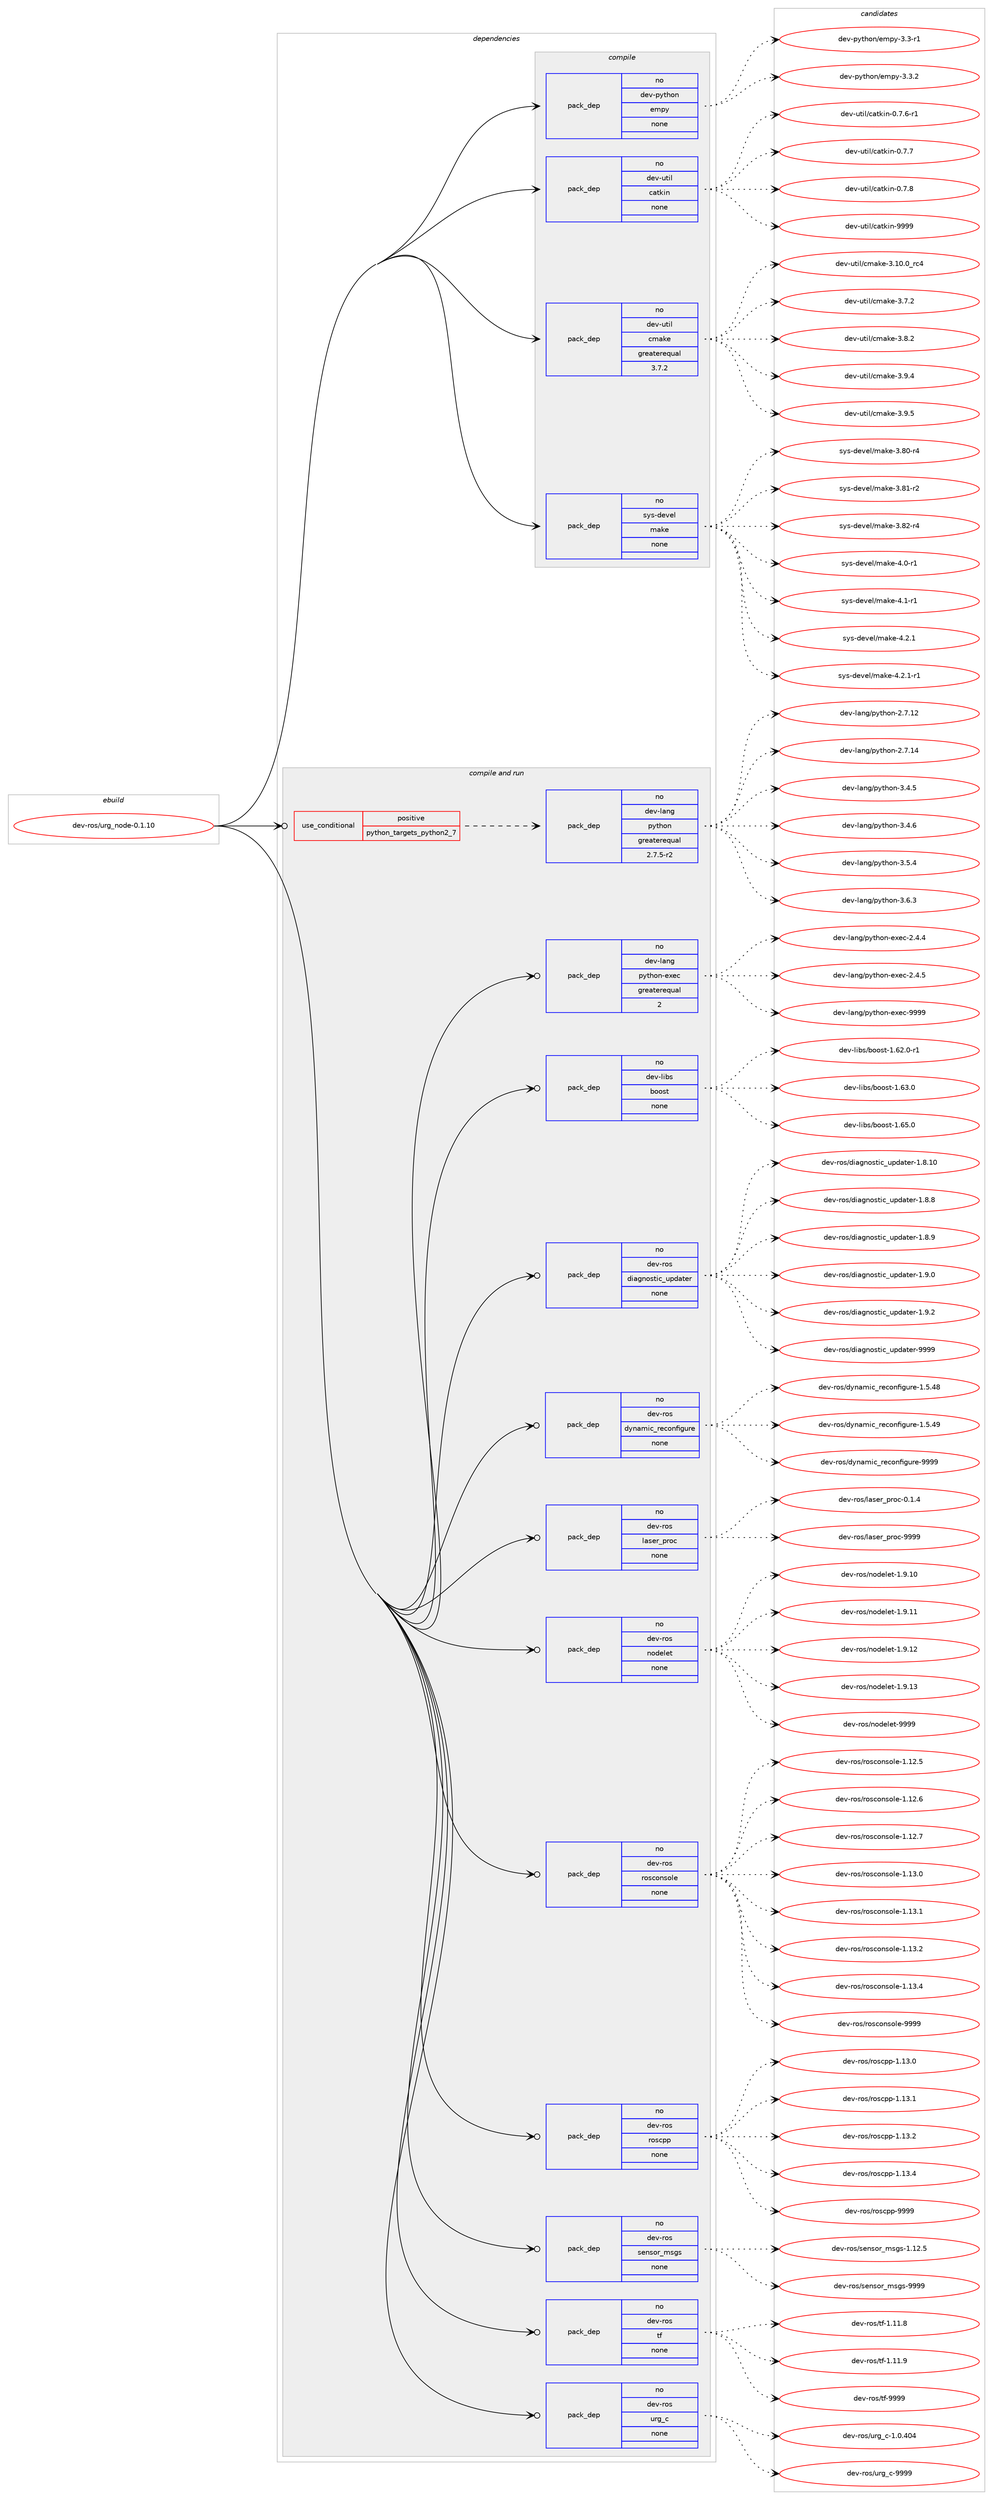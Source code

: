 digraph prolog {

# *************
# Graph options
# *************

newrank=true;
concentrate=true;
compound=true;
graph [rankdir=LR,fontname=Helvetica,fontsize=10,ranksep=1.5];#, ranksep=2.5, nodesep=0.2];
edge  [arrowhead=vee];
node  [fontname=Helvetica,fontsize=10];

# **********
# The ebuild
# **********

subgraph cluster_leftcol {
color=gray;
rank=same;
label=<<i>ebuild</i>>;
id [label="dev-ros/urg_node-0.1.10", color=red, width=4, href="../dev-ros/urg_node-0.1.10.svg"];
}

# ****************
# The dependencies
# ****************

subgraph cluster_midcol {
color=gray;
label=<<i>dependencies</i>>;
subgraph cluster_compile {
fillcolor="#eeeeee";
style=filled;
label=<<i>compile</i>>;
subgraph pack167026 {
dependency219097 [label=<<TABLE BORDER="0" CELLBORDER="1" CELLSPACING="0" CELLPADDING="4" WIDTH="220"><TR><TD ROWSPAN="6" CELLPADDING="30">pack_dep</TD></TR><TR><TD WIDTH="110">no</TD></TR><TR><TD>dev-python</TD></TR><TR><TD>empy</TD></TR><TR><TD>none</TD></TR><TR><TD></TD></TR></TABLE>>, shape=none, color=blue];
}
id:e -> dependency219097:w [weight=20,style="solid",arrowhead="vee"];
subgraph pack167027 {
dependency219098 [label=<<TABLE BORDER="0" CELLBORDER="1" CELLSPACING="0" CELLPADDING="4" WIDTH="220"><TR><TD ROWSPAN="6" CELLPADDING="30">pack_dep</TD></TR><TR><TD WIDTH="110">no</TD></TR><TR><TD>dev-util</TD></TR><TR><TD>catkin</TD></TR><TR><TD>none</TD></TR><TR><TD></TD></TR></TABLE>>, shape=none, color=blue];
}
id:e -> dependency219098:w [weight=20,style="solid",arrowhead="vee"];
subgraph pack167028 {
dependency219099 [label=<<TABLE BORDER="0" CELLBORDER="1" CELLSPACING="0" CELLPADDING="4" WIDTH="220"><TR><TD ROWSPAN="6" CELLPADDING="30">pack_dep</TD></TR><TR><TD WIDTH="110">no</TD></TR><TR><TD>dev-util</TD></TR><TR><TD>cmake</TD></TR><TR><TD>greaterequal</TD></TR><TR><TD>3.7.2</TD></TR></TABLE>>, shape=none, color=blue];
}
id:e -> dependency219099:w [weight=20,style="solid",arrowhead="vee"];
subgraph pack167029 {
dependency219100 [label=<<TABLE BORDER="0" CELLBORDER="1" CELLSPACING="0" CELLPADDING="4" WIDTH="220"><TR><TD ROWSPAN="6" CELLPADDING="30">pack_dep</TD></TR><TR><TD WIDTH="110">no</TD></TR><TR><TD>sys-devel</TD></TR><TR><TD>make</TD></TR><TR><TD>none</TD></TR><TR><TD></TD></TR></TABLE>>, shape=none, color=blue];
}
id:e -> dependency219100:w [weight=20,style="solid",arrowhead="vee"];
}
subgraph cluster_compileandrun {
fillcolor="#eeeeee";
style=filled;
label=<<i>compile and run</i>>;
subgraph cond48081 {
dependency219101 [label=<<TABLE BORDER="0" CELLBORDER="1" CELLSPACING="0" CELLPADDING="4"><TR><TD ROWSPAN="3" CELLPADDING="10">use_conditional</TD></TR><TR><TD>positive</TD></TR><TR><TD>python_targets_python2_7</TD></TR></TABLE>>, shape=none, color=red];
subgraph pack167030 {
dependency219102 [label=<<TABLE BORDER="0" CELLBORDER="1" CELLSPACING="0" CELLPADDING="4" WIDTH="220"><TR><TD ROWSPAN="6" CELLPADDING="30">pack_dep</TD></TR><TR><TD WIDTH="110">no</TD></TR><TR><TD>dev-lang</TD></TR><TR><TD>python</TD></TR><TR><TD>greaterequal</TD></TR><TR><TD>2.7.5-r2</TD></TR></TABLE>>, shape=none, color=blue];
}
dependency219101:e -> dependency219102:w [weight=20,style="dashed",arrowhead="vee"];
}
id:e -> dependency219101:w [weight=20,style="solid",arrowhead="odotvee"];
subgraph pack167031 {
dependency219103 [label=<<TABLE BORDER="0" CELLBORDER="1" CELLSPACING="0" CELLPADDING="4" WIDTH="220"><TR><TD ROWSPAN="6" CELLPADDING="30">pack_dep</TD></TR><TR><TD WIDTH="110">no</TD></TR><TR><TD>dev-lang</TD></TR><TR><TD>python-exec</TD></TR><TR><TD>greaterequal</TD></TR><TR><TD>2</TD></TR></TABLE>>, shape=none, color=blue];
}
id:e -> dependency219103:w [weight=20,style="solid",arrowhead="odotvee"];
subgraph pack167032 {
dependency219104 [label=<<TABLE BORDER="0" CELLBORDER="1" CELLSPACING="0" CELLPADDING="4" WIDTH="220"><TR><TD ROWSPAN="6" CELLPADDING="30">pack_dep</TD></TR><TR><TD WIDTH="110">no</TD></TR><TR><TD>dev-libs</TD></TR><TR><TD>boost</TD></TR><TR><TD>none</TD></TR><TR><TD></TD></TR></TABLE>>, shape=none, color=blue];
}
id:e -> dependency219104:w [weight=20,style="solid",arrowhead="odotvee"];
subgraph pack167033 {
dependency219105 [label=<<TABLE BORDER="0" CELLBORDER="1" CELLSPACING="0" CELLPADDING="4" WIDTH="220"><TR><TD ROWSPAN="6" CELLPADDING="30">pack_dep</TD></TR><TR><TD WIDTH="110">no</TD></TR><TR><TD>dev-ros</TD></TR><TR><TD>diagnostic_updater</TD></TR><TR><TD>none</TD></TR><TR><TD></TD></TR></TABLE>>, shape=none, color=blue];
}
id:e -> dependency219105:w [weight=20,style="solid",arrowhead="odotvee"];
subgraph pack167034 {
dependency219106 [label=<<TABLE BORDER="0" CELLBORDER="1" CELLSPACING="0" CELLPADDING="4" WIDTH="220"><TR><TD ROWSPAN="6" CELLPADDING="30">pack_dep</TD></TR><TR><TD WIDTH="110">no</TD></TR><TR><TD>dev-ros</TD></TR><TR><TD>dynamic_reconfigure</TD></TR><TR><TD>none</TD></TR><TR><TD></TD></TR></TABLE>>, shape=none, color=blue];
}
id:e -> dependency219106:w [weight=20,style="solid",arrowhead="odotvee"];
subgraph pack167035 {
dependency219107 [label=<<TABLE BORDER="0" CELLBORDER="1" CELLSPACING="0" CELLPADDING="4" WIDTH="220"><TR><TD ROWSPAN="6" CELLPADDING="30">pack_dep</TD></TR><TR><TD WIDTH="110">no</TD></TR><TR><TD>dev-ros</TD></TR><TR><TD>laser_proc</TD></TR><TR><TD>none</TD></TR><TR><TD></TD></TR></TABLE>>, shape=none, color=blue];
}
id:e -> dependency219107:w [weight=20,style="solid",arrowhead="odotvee"];
subgraph pack167036 {
dependency219108 [label=<<TABLE BORDER="0" CELLBORDER="1" CELLSPACING="0" CELLPADDING="4" WIDTH="220"><TR><TD ROWSPAN="6" CELLPADDING="30">pack_dep</TD></TR><TR><TD WIDTH="110">no</TD></TR><TR><TD>dev-ros</TD></TR><TR><TD>nodelet</TD></TR><TR><TD>none</TD></TR><TR><TD></TD></TR></TABLE>>, shape=none, color=blue];
}
id:e -> dependency219108:w [weight=20,style="solid",arrowhead="odotvee"];
subgraph pack167037 {
dependency219109 [label=<<TABLE BORDER="0" CELLBORDER="1" CELLSPACING="0" CELLPADDING="4" WIDTH="220"><TR><TD ROWSPAN="6" CELLPADDING="30">pack_dep</TD></TR><TR><TD WIDTH="110">no</TD></TR><TR><TD>dev-ros</TD></TR><TR><TD>rosconsole</TD></TR><TR><TD>none</TD></TR><TR><TD></TD></TR></TABLE>>, shape=none, color=blue];
}
id:e -> dependency219109:w [weight=20,style="solid",arrowhead="odotvee"];
subgraph pack167038 {
dependency219110 [label=<<TABLE BORDER="0" CELLBORDER="1" CELLSPACING="0" CELLPADDING="4" WIDTH="220"><TR><TD ROWSPAN="6" CELLPADDING="30">pack_dep</TD></TR><TR><TD WIDTH="110">no</TD></TR><TR><TD>dev-ros</TD></TR><TR><TD>roscpp</TD></TR><TR><TD>none</TD></TR><TR><TD></TD></TR></TABLE>>, shape=none, color=blue];
}
id:e -> dependency219110:w [weight=20,style="solid",arrowhead="odotvee"];
subgraph pack167039 {
dependency219111 [label=<<TABLE BORDER="0" CELLBORDER="1" CELLSPACING="0" CELLPADDING="4" WIDTH="220"><TR><TD ROWSPAN="6" CELLPADDING="30">pack_dep</TD></TR><TR><TD WIDTH="110">no</TD></TR><TR><TD>dev-ros</TD></TR><TR><TD>sensor_msgs</TD></TR><TR><TD>none</TD></TR><TR><TD></TD></TR></TABLE>>, shape=none, color=blue];
}
id:e -> dependency219111:w [weight=20,style="solid",arrowhead="odotvee"];
subgraph pack167040 {
dependency219112 [label=<<TABLE BORDER="0" CELLBORDER="1" CELLSPACING="0" CELLPADDING="4" WIDTH="220"><TR><TD ROWSPAN="6" CELLPADDING="30">pack_dep</TD></TR><TR><TD WIDTH="110">no</TD></TR><TR><TD>dev-ros</TD></TR><TR><TD>tf</TD></TR><TR><TD>none</TD></TR><TR><TD></TD></TR></TABLE>>, shape=none, color=blue];
}
id:e -> dependency219112:w [weight=20,style="solid",arrowhead="odotvee"];
subgraph pack167041 {
dependency219113 [label=<<TABLE BORDER="0" CELLBORDER="1" CELLSPACING="0" CELLPADDING="4" WIDTH="220"><TR><TD ROWSPAN="6" CELLPADDING="30">pack_dep</TD></TR><TR><TD WIDTH="110">no</TD></TR><TR><TD>dev-ros</TD></TR><TR><TD>urg_c</TD></TR><TR><TD>none</TD></TR><TR><TD></TD></TR></TABLE>>, shape=none, color=blue];
}
id:e -> dependency219113:w [weight=20,style="solid",arrowhead="odotvee"];
}
subgraph cluster_run {
fillcolor="#eeeeee";
style=filled;
label=<<i>run</i>>;
}
}

# **************
# The candidates
# **************

subgraph cluster_choices {
rank=same;
color=gray;
label=<<i>candidates</i>>;

subgraph choice167026 {
color=black;
nodesep=1;
choice1001011184511212111610411111047101109112121455146514511449 [label="dev-python/empy-3.3-r1", color=red, width=4,href="../dev-python/empy-3.3-r1.svg"];
choice1001011184511212111610411111047101109112121455146514650 [label="dev-python/empy-3.3.2", color=red, width=4,href="../dev-python/empy-3.3.2.svg"];
dependency219097:e -> choice1001011184511212111610411111047101109112121455146514511449:w [style=dotted,weight="100"];
dependency219097:e -> choice1001011184511212111610411111047101109112121455146514650:w [style=dotted,weight="100"];
}
subgraph choice167027 {
color=black;
nodesep=1;
choice100101118451171161051084799971161071051104548465546544511449 [label="dev-util/catkin-0.7.6-r1", color=red, width=4,href="../dev-util/catkin-0.7.6-r1.svg"];
choice10010111845117116105108479997116107105110454846554655 [label="dev-util/catkin-0.7.7", color=red, width=4,href="../dev-util/catkin-0.7.7.svg"];
choice10010111845117116105108479997116107105110454846554656 [label="dev-util/catkin-0.7.8", color=red, width=4,href="../dev-util/catkin-0.7.8.svg"];
choice100101118451171161051084799971161071051104557575757 [label="dev-util/catkin-9999", color=red, width=4,href="../dev-util/catkin-9999.svg"];
dependency219098:e -> choice100101118451171161051084799971161071051104548465546544511449:w [style=dotted,weight="100"];
dependency219098:e -> choice10010111845117116105108479997116107105110454846554655:w [style=dotted,weight="100"];
dependency219098:e -> choice10010111845117116105108479997116107105110454846554656:w [style=dotted,weight="100"];
dependency219098:e -> choice100101118451171161051084799971161071051104557575757:w [style=dotted,weight="100"];
}
subgraph choice167028 {
color=black;
nodesep=1;
choice1001011184511711610510847991099710710145514649484648951149952 [label="dev-util/cmake-3.10.0_rc4", color=red, width=4,href="../dev-util/cmake-3.10.0_rc4.svg"];
choice10010111845117116105108479910997107101455146554650 [label="dev-util/cmake-3.7.2", color=red, width=4,href="../dev-util/cmake-3.7.2.svg"];
choice10010111845117116105108479910997107101455146564650 [label="dev-util/cmake-3.8.2", color=red, width=4,href="../dev-util/cmake-3.8.2.svg"];
choice10010111845117116105108479910997107101455146574652 [label="dev-util/cmake-3.9.4", color=red, width=4,href="../dev-util/cmake-3.9.4.svg"];
choice10010111845117116105108479910997107101455146574653 [label="dev-util/cmake-3.9.5", color=red, width=4,href="../dev-util/cmake-3.9.5.svg"];
dependency219099:e -> choice1001011184511711610510847991099710710145514649484648951149952:w [style=dotted,weight="100"];
dependency219099:e -> choice10010111845117116105108479910997107101455146554650:w [style=dotted,weight="100"];
dependency219099:e -> choice10010111845117116105108479910997107101455146564650:w [style=dotted,weight="100"];
dependency219099:e -> choice10010111845117116105108479910997107101455146574652:w [style=dotted,weight="100"];
dependency219099:e -> choice10010111845117116105108479910997107101455146574653:w [style=dotted,weight="100"];
}
subgraph choice167029 {
color=black;
nodesep=1;
choice11512111545100101118101108471099710710145514656484511452 [label="sys-devel/make-3.80-r4", color=red, width=4,href="../sys-devel/make-3.80-r4.svg"];
choice11512111545100101118101108471099710710145514656494511450 [label="sys-devel/make-3.81-r2", color=red, width=4,href="../sys-devel/make-3.81-r2.svg"];
choice11512111545100101118101108471099710710145514656504511452 [label="sys-devel/make-3.82-r4", color=red, width=4,href="../sys-devel/make-3.82-r4.svg"];
choice115121115451001011181011084710997107101455246484511449 [label="sys-devel/make-4.0-r1", color=red, width=4,href="../sys-devel/make-4.0-r1.svg"];
choice115121115451001011181011084710997107101455246494511449 [label="sys-devel/make-4.1-r1", color=red, width=4,href="../sys-devel/make-4.1-r1.svg"];
choice115121115451001011181011084710997107101455246504649 [label="sys-devel/make-4.2.1", color=red, width=4,href="../sys-devel/make-4.2.1.svg"];
choice1151211154510010111810110847109971071014552465046494511449 [label="sys-devel/make-4.2.1-r1", color=red, width=4,href="../sys-devel/make-4.2.1-r1.svg"];
dependency219100:e -> choice11512111545100101118101108471099710710145514656484511452:w [style=dotted,weight="100"];
dependency219100:e -> choice11512111545100101118101108471099710710145514656494511450:w [style=dotted,weight="100"];
dependency219100:e -> choice11512111545100101118101108471099710710145514656504511452:w [style=dotted,weight="100"];
dependency219100:e -> choice115121115451001011181011084710997107101455246484511449:w [style=dotted,weight="100"];
dependency219100:e -> choice115121115451001011181011084710997107101455246494511449:w [style=dotted,weight="100"];
dependency219100:e -> choice115121115451001011181011084710997107101455246504649:w [style=dotted,weight="100"];
dependency219100:e -> choice1151211154510010111810110847109971071014552465046494511449:w [style=dotted,weight="100"];
}
subgraph choice167030 {
color=black;
nodesep=1;
choice10010111845108971101034711212111610411111045504655464950 [label="dev-lang/python-2.7.12", color=red, width=4,href="../dev-lang/python-2.7.12.svg"];
choice10010111845108971101034711212111610411111045504655464952 [label="dev-lang/python-2.7.14", color=red, width=4,href="../dev-lang/python-2.7.14.svg"];
choice100101118451089711010347112121116104111110455146524653 [label="dev-lang/python-3.4.5", color=red, width=4,href="../dev-lang/python-3.4.5.svg"];
choice100101118451089711010347112121116104111110455146524654 [label="dev-lang/python-3.4.6", color=red, width=4,href="../dev-lang/python-3.4.6.svg"];
choice100101118451089711010347112121116104111110455146534652 [label="dev-lang/python-3.5.4", color=red, width=4,href="../dev-lang/python-3.5.4.svg"];
choice100101118451089711010347112121116104111110455146544651 [label="dev-lang/python-3.6.3", color=red, width=4,href="../dev-lang/python-3.6.3.svg"];
dependency219102:e -> choice10010111845108971101034711212111610411111045504655464950:w [style=dotted,weight="100"];
dependency219102:e -> choice10010111845108971101034711212111610411111045504655464952:w [style=dotted,weight="100"];
dependency219102:e -> choice100101118451089711010347112121116104111110455146524653:w [style=dotted,weight="100"];
dependency219102:e -> choice100101118451089711010347112121116104111110455146524654:w [style=dotted,weight="100"];
dependency219102:e -> choice100101118451089711010347112121116104111110455146534652:w [style=dotted,weight="100"];
dependency219102:e -> choice100101118451089711010347112121116104111110455146544651:w [style=dotted,weight="100"];
}
subgraph choice167031 {
color=black;
nodesep=1;
choice1001011184510897110103471121211161041111104510112010199455046524652 [label="dev-lang/python-exec-2.4.4", color=red, width=4,href="../dev-lang/python-exec-2.4.4.svg"];
choice1001011184510897110103471121211161041111104510112010199455046524653 [label="dev-lang/python-exec-2.4.5", color=red, width=4,href="../dev-lang/python-exec-2.4.5.svg"];
choice10010111845108971101034711212111610411111045101120101994557575757 [label="dev-lang/python-exec-9999", color=red, width=4,href="../dev-lang/python-exec-9999.svg"];
dependency219103:e -> choice1001011184510897110103471121211161041111104510112010199455046524652:w [style=dotted,weight="100"];
dependency219103:e -> choice1001011184510897110103471121211161041111104510112010199455046524653:w [style=dotted,weight="100"];
dependency219103:e -> choice10010111845108971101034711212111610411111045101120101994557575757:w [style=dotted,weight="100"];
}
subgraph choice167032 {
color=black;
nodesep=1;
choice10010111845108105981154798111111115116454946545046484511449 [label="dev-libs/boost-1.62.0-r1", color=red, width=4,href="../dev-libs/boost-1.62.0-r1.svg"];
choice1001011184510810598115479811111111511645494654514648 [label="dev-libs/boost-1.63.0", color=red, width=4,href="../dev-libs/boost-1.63.0.svg"];
choice1001011184510810598115479811111111511645494654534648 [label="dev-libs/boost-1.65.0", color=red, width=4,href="../dev-libs/boost-1.65.0.svg"];
dependency219104:e -> choice10010111845108105981154798111111115116454946545046484511449:w [style=dotted,weight="100"];
dependency219104:e -> choice1001011184510810598115479811111111511645494654514648:w [style=dotted,weight="100"];
dependency219104:e -> choice1001011184510810598115479811111111511645494654534648:w [style=dotted,weight="100"];
}
subgraph choice167033 {
color=black;
nodesep=1;
choice10010111845114111115471001059710311011111511610599951171121009711610111445494656464948 [label="dev-ros/diagnostic_updater-1.8.10", color=red, width=4,href="../dev-ros/diagnostic_updater-1.8.10.svg"];
choice100101118451141111154710010597103110111115116105999511711210097116101114454946564656 [label="dev-ros/diagnostic_updater-1.8.8", color=red, width=4,href="../dev-ros/diagnostic_updater-1.8.8.svg"];
choice100101118451141111154710010597103110111115116105999511711210097116101114454946564657 [label="dev-ros/diagnostic_updater-1.8.9", color=red, width=4,href="../dev-ros/diagnostic_updater-1.8.9.svg"];
choice100101118451141111154710010597103110111115116105999511711210097116101114454946574648 [label="dev-ros/diagnostic_updater-1.9.0", color=red, width=4,href="../dev-ros/diagnostic_updater-1.9.0.svg"];
choice100101118451141111154710010597103110111115116105999511711210097116101114454946574650 [label="dev-ros/diagnostic_updater-1.9.2", color=red, width=4,href="../dev-ros/diagnostic_updater-1.9.2.svg"];
choice1001011184511411111547100105971031101111151161059995117112100971161011144557575757 [label="dev-ros/diagnostic_updater-9999", color=red, width=4,href="../dev-ros/diagnostic_updater-9999.svg"];
dependency219105:e -> choice10010111845114111115471001059710311011111511610599951171121009711610111445494656464948:w [style=dotted,weight="100"];
dependency219105:e -> choice100101118451141111154710010597103110111115116105999511711210097116101114454946564656:w [style=dotted,weight="100"];
dependency219105:e -> choice100101118451141111154710010597103110111115116105999511711210097116101114454946564657:w [style=dotted,weight="100"];
dependency219105:e -> choice100101118451141111154710010597103110111115116105999511711210097116101114454946574648:w [style=dotted,weight="100"];
dependency219105:e -> choice100101118451141111154710010597103110111115116105999511711210097116101114454946574650:w [style=dotted,weight="100"];
dependency219105:e -> choice1001011184511411111547100105971031101111151161059995117112100971161011144557575757:w [style=dotted,weight="100"];
}
subgraph choice167034 {
color=black;
nodesep=1;
choice10010111845114111115471001211109710910599951141019911111010210510311711410145494653465256 [label="dev-ros/dynamic_reconfigure-1.5.48", color=red, width=4,href="../dev-ros/dynamic_reconfigure-1.5.48.svg"];
choice10010111845114111115471001211109710910599951141019911111010210510311711410145494653465257 [label="dev-ros/dynamic_reconfigure-1.5.49", color=red, width=4,href="../dev-ros/dynamic_reconfigure-1.5.49.svg"];
choice1001011184511411111547100121110971091059995114101991111101021051031171141014557575757 [label="dev-ros/dynamic_reconfigure-9999", color=red, width=4,href="../dev-ros/dynamic_reconfigure-9999.svg"];
dependency219106:e -> choice10010111845114111115471001211109710910599951141019911111010210510311711410145494653465256:w [style=dotted,weight="100"];
dependency219106:e -> choice10010111845114111115471001211109710910599951141019911111010210510311711410145494653465257:w [style=dotted,weight="100"];
dependency219106:e -> choice1001011184511411111547100121110971091059995114101991111101021051031171141014557575757:w [style=dotted,weight="100"];
}
subgraph choice167035 {
color=black;
nodesep=1;
choice1001011184511411111547108971151011149511211411199454846494652 [label="dev-ros/laser_proc-0.1.4", color=red, width=4,href="../dev-ros/laser_proc-0.1.4.svg"];
choice10010111845114111115471089711510111495112114111994557575757 [label="dev-ros/laser_proc-9999", color=red, width=4,href="../dev-ros/laser_proc-9999.svg"];
dependency219107:e -> choice1001011184511411111547108971151011149511211411199454846494652:w [style=dotted,weight="100"];
dependency219107:e -> choice10010111845114111115471089711510111495112114111994557575757:w [style=dotted,weight="100"];
}
subgraph choice167036 {
color=black;
nodesep=1;
choice100101118451141111154711011110010110810111645494657464948 [label="dev-ros/nodelet-1.9.10", color=red, width=4,href="../dev-ros/nodelet-1.9.10.svg"];
choice100101118451141111154711011110010110810111645494657464949 [label="dev-ros/nodelet-1.9.11", color=red, width=4,href="../dev-ros/nodelet-1.9.11.svg"];
choice100101118451141111154711011110010110810111645494657464950 [label="dev-ros/nodelet-1.9.12", color=red, width=4,href="../dev-ros/nodelet-1.9.12.svg"];
choice100101118451141111154711011110010110810111645494657464951 [label="dev-ros/nodelet-1.9.13", color=red, width=4,href="../dev-ros/nodelet-1.9.13.svg"];
choice10010111845114111115471101111001011081011164557575757 [label="dev-ros/nodelet-9999", color=red, width=4,href="../dev-ros/nodelet-9999.svg"];
dependency219108:e -> choice100101118451141111154711011110010110810111645494657464948:w [style=dotted,weight="100"];
dependency219108:e -> choice100101118451141111154711011110010110810111645494657464949:w [style=dotted,weight="100"];
dependency219108:e -> choice100101118451141111154711011110010110810111645494657464950:w [style=dotted,weight="100"];
dependency219108:e -> choice100101118451141111154711011110010110810111645494657464951:w [style=dotted,weight="100"];
dependency219108:e -> choice10010111845114111115471101111001011081011164557575757:w [style=dotted,weight="100"];
}
subgraph choice167037 {
color=black;
nodesep=1;
choice10010111845114111115471141111159911111011511110810145494649504653 [label="dev-ros/rosconsole-1.12.5", color=red, width=4,href="../dev-ros/rosconsole-1.12.5.svg"];
choice10010111845114111115471141111159911111011511110810145494649504654 [label="dev-ros/rosconsole-1.12.6", color=red, width=4,href="../dev-ros/rosconsole-1.12.6.svg"];
choice10010111845114111115471141111159911111011511110810145494649504655 [label="dev-ros/rosconsole-1.12.7", color=red, width=4,href="../dev-ros/rosconsole-1.12.7.svg"];
choice10010111845114111115471141111159911111011511110810145494649514648 [label="dev-ros/rosconsole-1.13.0", color=red, width=4,href="../dev-ros/rosconsole-1.13.0.svg"];
choice10010111845114111115471141111159911111011511110810145494649514649 [label="dev-ros/rosconsole-1.13.1", color=red, width=4,href="../dev-ros/rosconsole-1.13.1.svg"];
choice10010111845114111115471141111159911111011511110810145494649514650 [label="dev-ros/rosconsole-1.13.2", color=red, width=4,href="../dev-ros/rosconsole-1.13.2.svg"];
choice10010111845114111115471141111159911111011511110810145494649514652 [label="dev-ros/rosconsole-1.13.4", color=red, width=4,href="../dev-ros/rosconsole-1.13.4.svg"];
choice1001011184511411111547114111115991111101151111081014557575757 [label="dev-ros/rosconsole-9999", color=red, width=4,href="../dev-ros/rosconsole-9999.svg"];
dependency219109:e -> choice10010111845114111115471141111159911111011511110810145494649504653:w [style=dotted,weight="100"];
dependency219109:e -> choice10010111845114111115471141111159911111011511110810145494649504654:w [style=dotted,weight="100"];
dependency219109:e -> choice10010111845114111115471141111159911111011511110810145494649504655:w [style=dotted,weight="100"];
dependency219109:e -> choice10010111845114111115471141111159911111011511110810145494649514648:w [style=dotted,weight="100"];
dependency219109:e -> choice10010111845114111115471141111159911111011511110810145494649514649:w [style=dotted,weight="100"];
dependency219109:e -> choice10010111845114111115471141111159911111011511110810145494649514650:w [style=dotted,weight="100"];
dependency219109:e -> choice10010111845114111115471141111159911111011511110810145494649514652:w [style=dotted,weight="100"];
dependency219109:e -> choice1001011184511411111547114111115991111101151111081014557575757:w [style=dotted,weight="100"];
}
subgraph choice167038 {
color=black;
nodesep=1;
choice10010111845114111115471141111159911211245494649514648 [label="dev-ros/roscpp-1.13.0", color=red, width=4,href="../dev-ros/roscpp-1.13.0.svg"];
choice10010111845114111115471141111159911211245494649514649 [label="dev-ros/roscpp-1.13.1", color=red, width=4,href="../dev-ros/roscpp-1.13.1.svg"];
choice10010111845114111115471141111159911211245494649514650 [label="dev-ros/roscpp-1.13.2", color=red, width=4,href="../dev-ros/roscpp-1.13.2.svg"];
choice10010111845114111115471141111159911211245494649514652 [label="dev-ros/roscpp-1.13.4", color=red, width=4,href="../dev-ros/roscpp-1.13.4.svg"];
choice1001011184511411111547114111115991121124557575757 [label="dev-ros/roscpp-9999", color=red, width=4,href="../dev-ros/roscpp-9999.svg"];
dependency219110:e -> choice10010111845114111115471141111159911211245494649514648:w [style=dotted,weight="100"];
dependency219110:e -> choice10010111845114111115471141111159911211245494649514649:w [style=dotted,weight="100"];
dependency219110:e -> choice10010111845114111115471141111159911211245494649514650:w [style=dotted,weight="100"];
dependency219110:e -> choice10010111845114111115471141111159911211245494649514652:w [style=dotted,weight="100"];
dependency219110:e -> choice1001011184511411111547114111115991121124557575757:w [style=dotted,weight="100"];
}
subgraph choice167039 {
color=black;
nodesep=1;
choice10010111845114111115471151011101151111149510911510311545494649504653 [label="dev-ros/sensor_msgs-1.12.5", color=red, width=4,href="../dev-ros/sensor_msgs-1.12.5.svg"];
choice1001011184511411111547115101110115111114951091151031154557575757 [label="dev-ros/sensor_msgs-9999", color=red, width=4,href="../dev-ros/sensor_msgs-9999.svg"];
dependency219111:e -> choice10010111845114111115471151011101151111149510911510311545494649504653:w [style=dotted,weight="100"];
dependency219111:e -> choice1001011184511411111547115101110115111114951091151031154557575757:w [style=dotted,weight="100"];
}
subgraph choice167040 {
color=black;
nodesep=1;
choice100101118451141111154711610245494649494656 [label="dev-ros/tf-1.11.8", color=red, width=4,href="../dev-ros/tf-1.11.8.svg"];
choice100101118451141111154711610245494649494657 [label="dev-ros/tf-1.11.9", color=red, width=4,href="../dev-ros/tf-1.11.9.svg"];
choice10010111845114111115471161024557575757 [label="dev-ros/tf-9999", color=red, width=4,href="../dev-ros/tf-9999.svg"];
dependency219112:e -> choice100101118451141111154711610245494649494656:w [style=dotted,weight="100"];
dependency219112:e -> choice100101118451141111154711610245494649494657:w [style=dotted,weight="100"];
dependency219112:e -> choice10010111845114111115471161024557575757:w [style=dotted,weight="100"];
}
subgraph choice167041 {
color=black;
nodesep=1;
choice100101118451141111154711711410395994549464846524852 [label="dev-ros/urg_c-1.0.404", color=red, width=4,href="../dev-ros/urg_c-1.0.404.svg"];
choice100101118451141111154711711410395994557575757 [label="dev-ros/urg_c-9999", color=red, width=4,href="../dev-ros/urg_c-9999.svg"];
dependency219113:e -> choice100101118451141111154711711410395994549464846524852:w [style=dotted,weight="100"];
dependency219113:e -> choice100101118451141111154711711410395994557575757:w [style=dotted,weight="100"];
}
}

}
